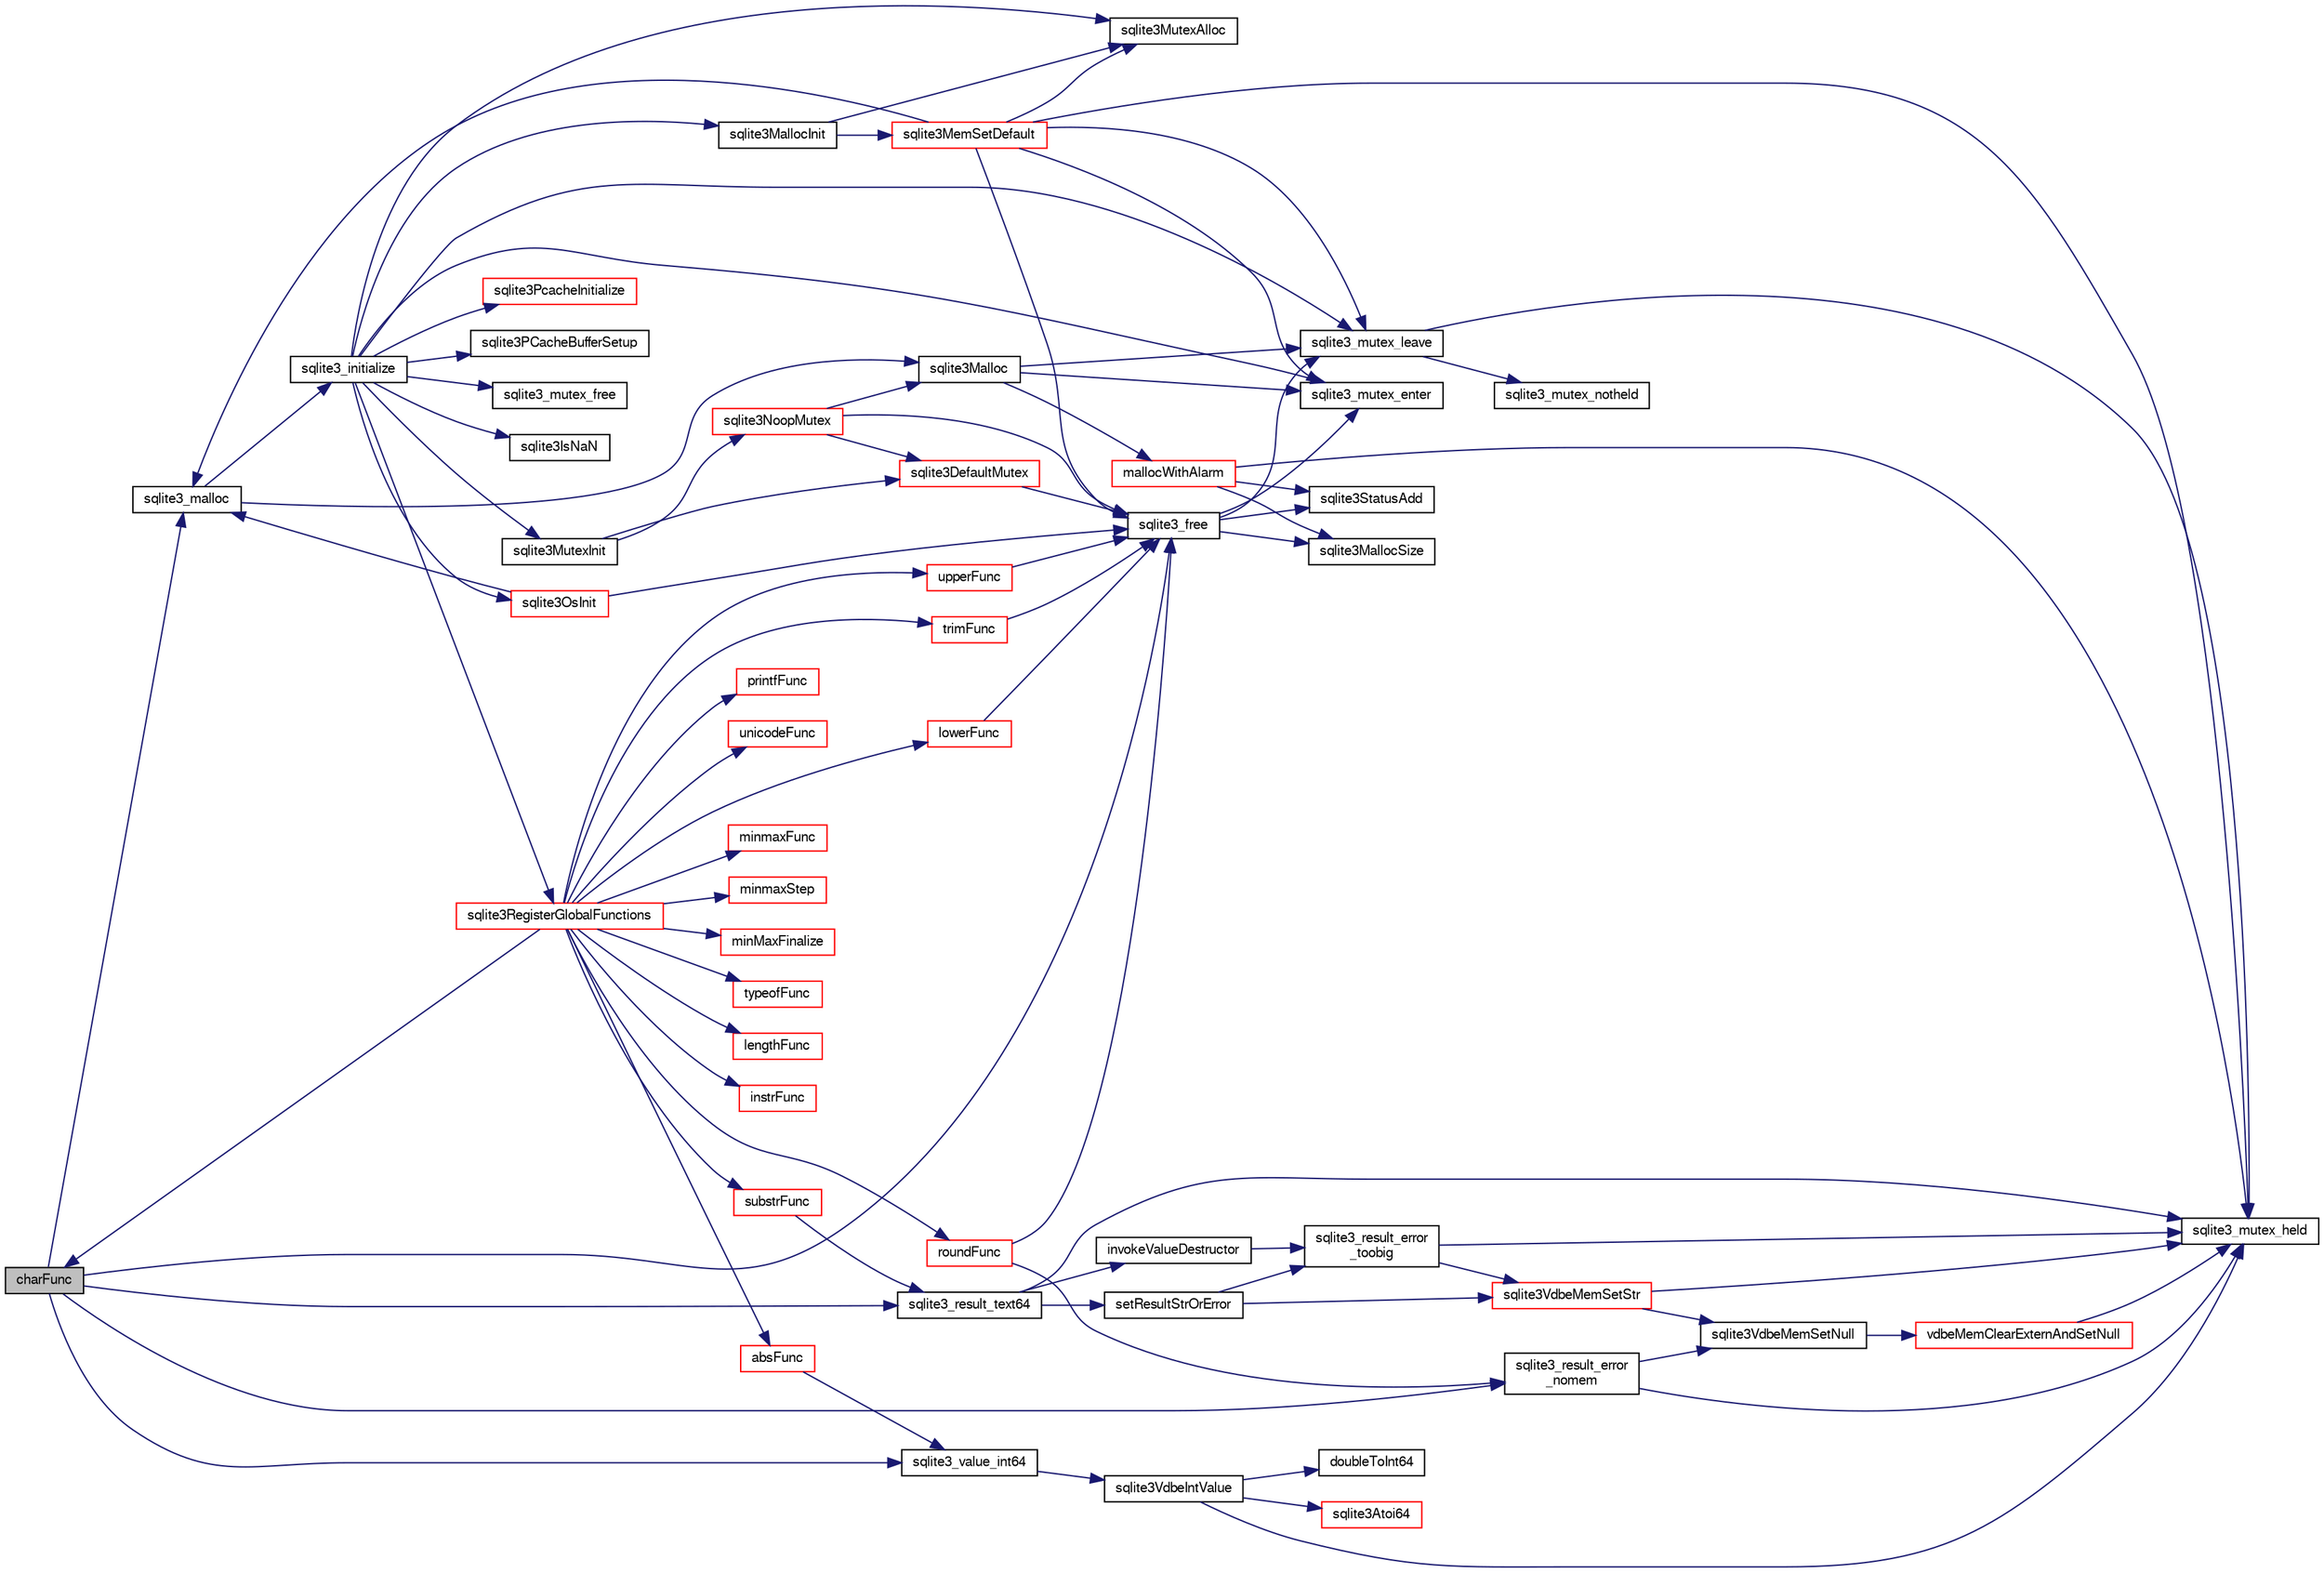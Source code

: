 digraph "charFunc"
{
  edge [fontname="FreeSans",fontsize="10",labelfontname="FreeSans",labelfontsize="10"];
  node [fontname="FreeSans",fontsize="10",shape=record];
  rankdir="LR";
  Node38124 [label="charFunc",height=0.2,width=0.4,color="black", fillcolor="grey75", style="filled", fontcolor="black"];
  Node38124 -> Node38125 [color="midnightblue",fontsize="10",style="solid",fontname="FreeSans"];
  Node38125 [label="sqlite3_malloc",height=0.2,width=0.4,color="black", fillcolor="white", style="filled",URL="$sqlite3_8c.html#ac79dba55fc32b6a840cf5a9769bce7cd"];
  Node38125 -> Node38126 [color="midnightblue",fontsize="10",style="solid",fontname="FreeSans"];
  Node38126 [label="sqlite3_initialize",height=0.2,width=0.4,color="black", fillcolor="white", style="filled",URL="$sqlite3_8c.html#ab0c0ee2d5d4cf8b28e9572296a8861df"];
  Node38126 -> Node38127 [color="midnightblue",fontsize="10",style="solid",fontname="FreeSans"];
  Node38127 [label="sqlite3MutexInit",height=0.2,width=0.4,color="black", fillcolor="white", style="filled",URL="$sqlite3_8c.html#a7906afcdd1cdb3d0007eb932398a1158"];
  Node38127 -> Node38128 [color="midnightblue",fontsize="10",style="solid",fontname="FreeSans"];
  Node38128 [label="sqlite3DefaultMutex",height=0.2,width=0.4,color="red", fillcolor="white", style="filled",URL="$sqlite3_8c.html#ac895a71e325f9b2f9b862f737c17aca8"];
  Node38128 -> Node38145 [color="midnightblue",fontsize="10",style="solid",fontname="FreeSans"];
  Node38145 [label="sqlite3_free",height=0.2,width=0.4,color="black", fillcolor="white", style="filled",URL="$sqlite3_8c.html#a6552349e36a8a691af5487999ab09519"];
  Node38145 -> Node38134 [color="midnightblue",fontsize="10",style="solid",fontname="FreeSans"];
  Node38134 [label="sqlite3_mutex_enter",height=0.2,width=0.4,color="black", fillcolor="white", style="filled",URL="$sqlite3_8c.html#a1c12cde690bd89f104de5cbad12a6bf5"];
  Node38145 -> Node38143 [color="midnightblue",fontsize="10",style="solid",fontname="FreeSans"];
  Node38143 [label="sqlite3StatusAdd",height=0.2,width=0.4,color="black", fillcolor="white", style="filled",URL="$sqlite3_8c.html#afa029f93586aeab4cc85360905dae9cd"];
  Node38145 -> Node38142 [color="midnightblue",fontsize="10",style="solid",fontname="FreeSans"];
  Node38142 [label="sqlite3MallocSize",height=0.2,width=0.4,color="black", fillcolor="white", style="filled",URL="$sqlite3_8c.html#acf5d2a5f35270bafb050bd2def576955"];
  Node38145 -> Node38140 [color="midnightblue",fontsize="10",style="solid",fontname="FreeSans"];
  Node38140 [label="sqlite3_mutex_leave",height=0.2,width=0.4,color="black", fillcolor="white", style="filled",URL="$sqlite3_8c.html#a5838d235601dbd3c1fa993555c6bcc93"];
  Node38140 -> Node38136 [color="midnightblue",fontsize="10",style="solid",fontname="FreeSans"];
  Node38136 [label="sqlite3_mutex_held",height=0.2,width=0.4,color="black", fillcolor="white", style="filled",URL="$sqlite3_8c.html#acf77da68932b6bc163c5e68547ecc3e7"];
  Node38140 -> Node38141 [color="midnightblue",fontsize="10",style="solid",fontname="FreeSans"];
  Node38141 [label="sqlite3_mutex_notheld",height=0.2,width=0.4,color="black", fillcolor="white", style="filled",URL="$sqlite3_8c.html#a83967c837c1c000d3b5adcfaa688f5dc"];
  Node38127 -> Node38149 [color="midnightblue",fontsize="10",style="solid",fontname="FreeSans"];
  Node38149 [label="sqlite3NoopMutex",height=0.2,width=0.4,color="red", fillcolor="white", style="filled",URL="$sqlite3_8c.html#a09742cde9ef371d94f8201d2cdb543e4"];
  Node38149 -> Node38133 [color="midnightblue",fontsize="10",style="solid",fontname="FreeSans"];
  Node38133 [label="sqlite3Malloc",height=0.2,width=0.4,color="black", fillcolor="white", style="filled",URL="$sqlite3_8c.html#a361a2eaa846b1885f123abe46f5d8b2b"];
  Node38133 -> Node38134 [color="midnightblue",fontsize="10",style="solid",fontname="FreeSans"];
  Node38133 -> Node38135 [color="midnightblue",fontsize="10",style="solid",fontname="FreeSans"];
  Node38135 [label="mallocWithAlarm",height=0.2,width=0.4,color="red", fillcolor="white", style="filled",URL="$sqlite3_8c.html#ab070d5cf8e48ec8a6a43cf025d48598b"];
  Node38135 -> Node38136 [color="midnightblue",fontsize="10",style="solid",fontname="FreeSans"];
  Node38135 -> Node38142 [color="midnightblue",fontsize="10",style="solid",fontname="FreeSans"];
  Node38135 -> Node38143 [color="midnightblue",fontsize="10",style="solid",fontname="FreeSans"];
  Node38133 -> Node38140 [color="midnightblue",fontsize="10",style="solid",fontname="FreeSans"];
  Node38149 -> Node38145 [color="midnightblue",fontsize="10",style="solid",fontname="FreeSans"];
  Node38149 -> Node38128 [color="midnightblue",fontsize="10",style="solid",fontname="FreeSans"];
  Node38126 -> Node38157 [color="midnightblue",fontsize="10",style="solid",fontname="FreeSans"];
  Node38157 [label="sqlite3MutexAlloc",height=0.2,width=0.4,color="black", fillcolor="white", style="filled",URL="$sqlite3_8c.html#a0e3f432ee581f6876b590e7ad7e84e19"];
  Node38126 -> Node38134 [color="midnightblue",fontsize="10",style="solid",fontname="FreeSans"];
  Node38126 -> Node38158 [color="midnightblue",fontsize="10",style="solid",fontname="FreeSans"];
  Node38158 [label="sqlite3MallocInit",height=0.2,width=0.4,color="black", fillcolor="white", style="filled",URL="$sqlite3_8c.html#a9e06f9e7cad0d83ce80ab493c9533552"];
  Node38158 -> Node38159 [color="midnightblue",fontsize="10",style="solid",fontname="FreeSans"];
  Node38159 [label="sqlite3MemSetDefault",height=0.2,width=0.4,color="red", fillcolor="white", style="filled",URL="$sqlite3_8c.html#a162fbfd727e92c5f8f72625b5ff62549"];
  Node38159 -> Node38157 [color="midnightblue",fontsize="10",style="solid",fontname="FreeSans"];
  Node38159 -> Node38134 [color="midnightblue",fontsize="10",style="solid",fontname="FreeSans"];
  Node38159 -> Node38140 [color="midnightblue",fontsize="10",style="solid",fontname="FreeSans"];
  Node38159 -> Node38136 [color="midnightblue",fontsize="10",style="solid",fontname="FreeSans"];
  Node38159 -> Node38125 [color="midnightblue",fontsize="10",style="solid",fontname="FreeSans"];
  Node38159 -> Node38145 [color="midnightblue",fontsize="10",style="solid",fontname="FreeSans"];
  Node38158 -> Node38157 [color="midnightblue",fontsize="10",style="solid",fontname="FreeSans"];
  Node38126 -> Node38140 [color="midnightblue",fontsize="10",style="solid",fontname="FreeSans"];
  Node38126 -> Node38252 [color="midnightblue",fontsize="10",style="solid",fontname="FreeSans"];
  Node38252 [label="sqlite3RegisterGlobalFunctions",height=0.2,width=0.4,color="red", fillcolor="white", style="filled",URL="$sqlite3_8c.html#a9f75bd111010f29e1b8d74344473c4ec"];
  Node38252 -> Node38253 [color="midnightblue",fontsize="10",style="solid",fontname="FreeSans"];
  Node38253 [label="trimFunc",height=0.2,width=0.4,color="red", fillcolor="white", style="filled",URL="$sqlite3_8c.html#afad56dbe7f08139a630156e644b14704"];
  Node38253 -> Node38145 [color="midnightblue",fontsize="10",style="solid",fontname="FreeSans"];
  Node38252 -> Node38266 [color="midnightblue",fontsize="10",style="solid",fontname="FreeSans"];
  Node38266 [label="minmaxFunc",height=0.2,width=0.4,color="red", fillcolor="white", style="filled",URL="$sqlite3_8c.html#a4d00f48b948fd73cb70bcfd1efc0bfb0"];
  Node38252 -> Node38275 [color="midnightblue",fontsize="10",style="solid",fontname="FreeSans"];
  Node38275 [label="minmaxStep",height=0.2,width=0.4,color="red", fillcolor="white", style="filled",URL="$sqlite3_8c.html#a5b4c0da0f3b61d7ff25ebd30aa22cca4"];
  Node38252 -> Node38279 [color="midnightblue",fontsize="10",style="solid",fontname="FreeSans"];
  Node38279 [label="minMaxFinalize",height=0.2,width=0.4,color="red", fillcolor="white", style="filled",URL="$sqlite3_8c.html#a0439dd90934a2dee93517c50884d5924"];
  Node38252 -> Node38280 [color="midnightblue",fontsize="10",style="solid",fontname="FreeSans"];
  Node38280 [label="typeofFunc",height=0.2,width=0.4,color="red", fillcolor="white", style="filled",URL="$sqlite3_8c.html#aba6c564ff0d6b017de448469d0fb243f"];
  Node38252 -> Node38281 [color="midnightblue",fontsize="10",style="solid",fontname="FreeSans"];
  Node38281 [label="lengthFunc",height=0.2,width=0.4,color="red", fillcolor="white", style="filled",URL="$sqlite3_8c.html#affdabf006c37c26a1c3e325badb83546"];
  Node38252 -> Node38286 [color="midnightblue",fontsize="10",style="solid",fontname="FreeSans"];
  Node38286 [label="instrFunc",height=0.2,width=0.4,color="red", fillcolor="white", style="filled",URL="$sqlite3_8c.html#a8f86ca540b92ac28aaefaa126170cf8c"];
  Node38252 -> Node38288 [color="midnightblue",fontsize="10",style="solid",fontname="FreeSans"];
  Node38288 [label="substrFunc",height=0.2,width=0.4,color="red", fillcolor="white", style="filled",URL="$sqlite3_8c.html#a8a8739d9af5589338113371e440b2734"];
  Node38288 -> Node38290 [color="midnightblue",fontsize="10",style="solid",fontname="FreeSans"];
  Node38290 [label="sqlite3_result_text64",height=0.2,width=0.4,color="black", fillcolor="white", style="filled",URL="$sqlite3_8c.html#affa34bce1f22b7acb9e5b4ade4e09ee1"];
  Node38290 -> Node38136 [color="midnightblue",fontsize="10",style="solid",fontname="FreeSans"];
  Node38290 -> Node38291 [color="midnightblue",fontsize="10",style="solid",fontname="FreeSans"];
  Node38291 [label="invokeValueDestructor",height=0.2,width=0.4,color="black", fillcolor="white", style="filled",URL="$sqlite3_8c.html#ab6a71a03da4ffd155b8e6749d830c33a"];
  Node38291 -> Node38259 [color="midnightblue",fontsize="10",style="solid",fontname="FreeSans"];
  Node38259 [label="sqlite3_result_error\l_toobig",height=0.2,width=0.4,color="black", fillcolor="white", style="filled",URL="$sqlite3_8c.html#ad4f0c5e8c9421d0c4550c1a108221abe"];
  Node38259 -> Node38136 [color="midnightblue",fontsize="10",style="solid",fontname="FreeSans"];
  Node38259 -> Node38260 [color="midnightblue",fontsize="10",style="solid",fontname="FreeSans"];
  Node38260 [label="sqlite3VdbeMemSetStr",height=0.2,width=0.4,color="red", fillcolor="white", style="filled",URL="$sqlite3_8c.html#a9697bec7c3b512483638ea3646191d7d"];
  Node38260 -> Node38136 [color="midnightblue",fontsize="10",style="solid",fontname="FreeSans"];
  Node38260 -> Node38199 [color="midnightblue",fontsize="10",style="solid",fontname="FreeSans"];
  Node38199 [label="sqlite3VdbeMemSetNull",height=0.2,width=0.4,color="black", fillcolor="white", style="filled",URL="$sqlite3_8c.html#ae01092c23aebaf8a3ebdf3954609b410"];
  Node38199 -> Node38200 [color="midnightblue",fontsize="10",style="solid",fontname="FreeSans"];
  Node38200 [label="vdbeMemClearExternAndSetNull",height=0.2,width=0.4,color="red", fillcolor="white", style="filled",URL="$sqlite3_8c.html#a29c41a360fb0e86b817777daf061230c"];
  Node38200 -> Node38136 [color="midnightblue",fontsize="10",style="solid",fontname="FreeSans"];
  Node38290 -> Node38265 [color="midnightblue",fontsize="10",style="solid",fontname="FreeSans"];
  Node38265 [label="setResultStrOrError",height=0.2,width=0.4,color="black", fillcolor="white", style="filled",URL="$sqlite3_8c.html#af1d0f45c261a19434fad327798cc6d6b"];
  Node38265 -> Node38260 [color="midnightblue",fontsize="10",style="solid",fontname="FreeSans"];
  Node38265 -> Node38259 [color="midnightblue",fontsize="10",style="solid",fontname="FreeSans"];
  Node38252 -> Node38293 [color="midnightblue",fontsize="10",style="solid",fontname="FreeSans"];
  Node38293 [label="printfFunc",height=0.2,width=0.4,color="red", fillcolor="white", style="filled",URL="$sqlite3_8c.html#a80ca21d434c7c5b6668bee721331dda8"];
  Node38252 -> Node38295 [color="midnightblue",fontsize="10",style="solid",fontname="FreeSans"];
  Node38295 [label="unicodeFunc",height=0.2,width=0.4,color="red", fillcolor="white", style="filled",URL="$sqlite3_8c.html#a1d3d012cbe2276d8d713be80884db355"];
  Node38252 -> Node38124 [color="midnightblue",fontsize="10",style="solid",fontname="FreeSans"];
  Node38252 -> Node38297 [color="midnightblue",fontsize="10",style="solid",fontname="FreeSans"];
  Node38297 [label="absFunc",height=0.2,width=0.4,color="red", fillcolor="white", style="filled",URL="$sqlite3_8c.html#af271994a34f441432d50d7095e0ed23d"];
  Node38297 -> Node38180 [color="midnightblue",fontsize="10",style="solid",fontname="FreeSans"];
  Node38180 [label="sqlite3_value_int64",height=0.2,width=0.4,color="black", fillcolor="white", style="filled",URL="$sqlite3_8c.html#ab38d8627f4750672e72712df0b709e0d"];
  Node38180 -> Node38181 [color="midnightblue",fontsize="10",style="solid",fontname="FreeSans"];
  Node38181 [label="sqlite3VdbeIntValue",height=0.2,width=0.4,color="black", fillcolor="white", style="filled",URL="$sqlite3_8c.html#a3dc28e3bfdbecf81633c3697a3aacd45"];
  Node38181 -> Node38136 [color="midnightblue",fontsize="10",style="solid",fontname="FreeSans"];
  Node38181 -> Node38182 [color="midnightblue",fontsize="10",style="solid",fontname="FreeSans"];
  Node38182 [label="doubleToInt64",height=0.2,width=0.4,color="black", fillcolor="white", style="filled",URL="$sqlite3_8c.html#a85975c48e5a38f9b8c99b72eb72ebc44"];
  Node38181 -> Node38183 [color="midnightblue",fontsize="10",style="solid",fontname="FreeSans"];
  Node38183 [label="sqlite3Atoi64",height=0.2,width=0.4,color="red", fillcolor="white", style="filled",URL="$sqlite3_8c.html#a5b13083911b3dc0a0b54f43acc686a39"];
  Node38252 -> Node38302 [color="midnightblue",fontsize="10",style="solid",fontname="FreeSans"];
  Node38302 [label="roundFunc",height=0.2,width=0.4,color="red", fillcolor="white", style="filled",URL="$sqlite3_8c.html#a8c444ba254edc27891111b76e7ba85e7"];
  Node38302 -> Node38262 [color="midnightblue",fontsize="10",style="solid",fontname="FreeSans"];
  Node38262 [label="sqlite3_result_error\l_nomem",height=0.2,width=0.4,color="black", fillcolor="white", style="filled",URL="$sqlite3_8c.html#aa3c1191fb83e4e8bdde15f13d05bd82a"];
  Node38262 -> Node38136 [color="midnightblue",fontsize="10",style="solid",fontname="FreeSans"];
  Node38262 -> Node38199 [color="midnightblue",fontsize="10",style="solid",fontname="FreeSans"];
  Node38302 -> Node38145 [color="midnightblue",fontsize="10",style="solid",fontname="FreeSans"];
  Node38252 -> Node38305 [color="midnightblue",fontsize="10",style="solid",fontname="FreeSans"];
  Node38305 [label="upperFunc",height=0.2,width=0.4,color="red", fillcolor="white", style="filled",URL="$sqlite3_8c.html#a8f26e491f9fd893cdb476c577f39f260"];
  Node38305 -> Node38145 [color="midnightblue",fontsize="10",style="solid",fontname="FreeSans"];
  Node38252 -> Node38306 [color="midnightblue",fontsize="10",style="solid",fontname="FreeSans"];
  Node38306 [label="lowerFunc",height=0.2,width=0.4,color="red", fillcolor="white", style="filled",URL="$sqlite3_8c.html#a37a07e2d7c0cb4c521e9c334596c89a7"];
  Node38306 -> Node38145 [color="midnightblue",fontsize="10",style="solid",fontname="FreeSans"];
  Node38126 -> Node38399 [color="midnightblue",fontsize="10",style="solid",fontname="FreeSans"];
  Node38399 [label="sqlite3PcacheInitialize",height=0.2,width=0.4,color="red", fillcolor="white", style="filled",URL="$sqlite3_8c.html#a2902c61ddc88bea002c4d69fe4052b1f"];
  Node38126 -> Node38400 [color="midnightblue",fontsize="10",style="solid",fontname="FreeSans"];
  Node38400 [label="sqlite3OsInit",height=0.2,width=0.4,color="red", fillcolor="white", style="filled",URL="$sqlite3_8c.html#afeaa886fe1ca086a30fd278b1d069762"];
  Node38400 -> Node38125 [color="midnightblue",fontsize="10",style="solid",fontname="FreeSans"];
  Node38400 -> Node38145 [color="midnightblue",fontsize="10",style="solid",fontname="FreeSans"];
  Node38126 -> Node38404 [color="midnightblue",fontsize="10",style="solid",fontname="FreeSans"];
  Node38404 [label="sqlite3PCacheBufferSetup",height=0.2,width=0.4,color="black", fillcolor="white", style="filled",URL="$sqlite3_8c.html#ad18a1eebefdfbc4254f473f7b0101937"];
  Node38126 -> Node38405 [color="midnightblue",fontsize="10",style="solid",fontname="FreeSans"];
  Node38405 [label="sqlite3_mutex_free",height=0.2,width=0.4,color="black", fillcolor="white", style="filled",URL="$sqlite3_8c.html#a2db2e72e08f6873afa9c61b0ec726fec"];
  Node38126 -> Node38189 [color="midnightblue",fontsize="10",style="solid",fontname="FreeSans"];
  Node38189 [label="sqlite3IsNaN",height=0.2,width=0.4,color="black", fillcolor="white", style="filled",URL="$sqlite3_8c.html#aed4d78203877c3486765ccbc7feebb50"];
  Node38125 -> Node38133 [color="midnightblue",fontsize="10",style="solid",fontname="FreeSans"];
  Node38124 -> Node38262 [color="midnightblue",fontsize="10",style="solid",fontname="FreeSans"];
  Node38124 -> Node38180 [color="midnightblue",fontsize="10",style="solid",fontname="FreeSans"];
  Node38124 -> Node38290 [color="midnightblue",fontsize="10",style="solid",fontname="FreeSans"];
  Node38124 -> Node38145 [color="midnightblue",fontsize="10",style="solid",fontname="FreeSans"];
}
